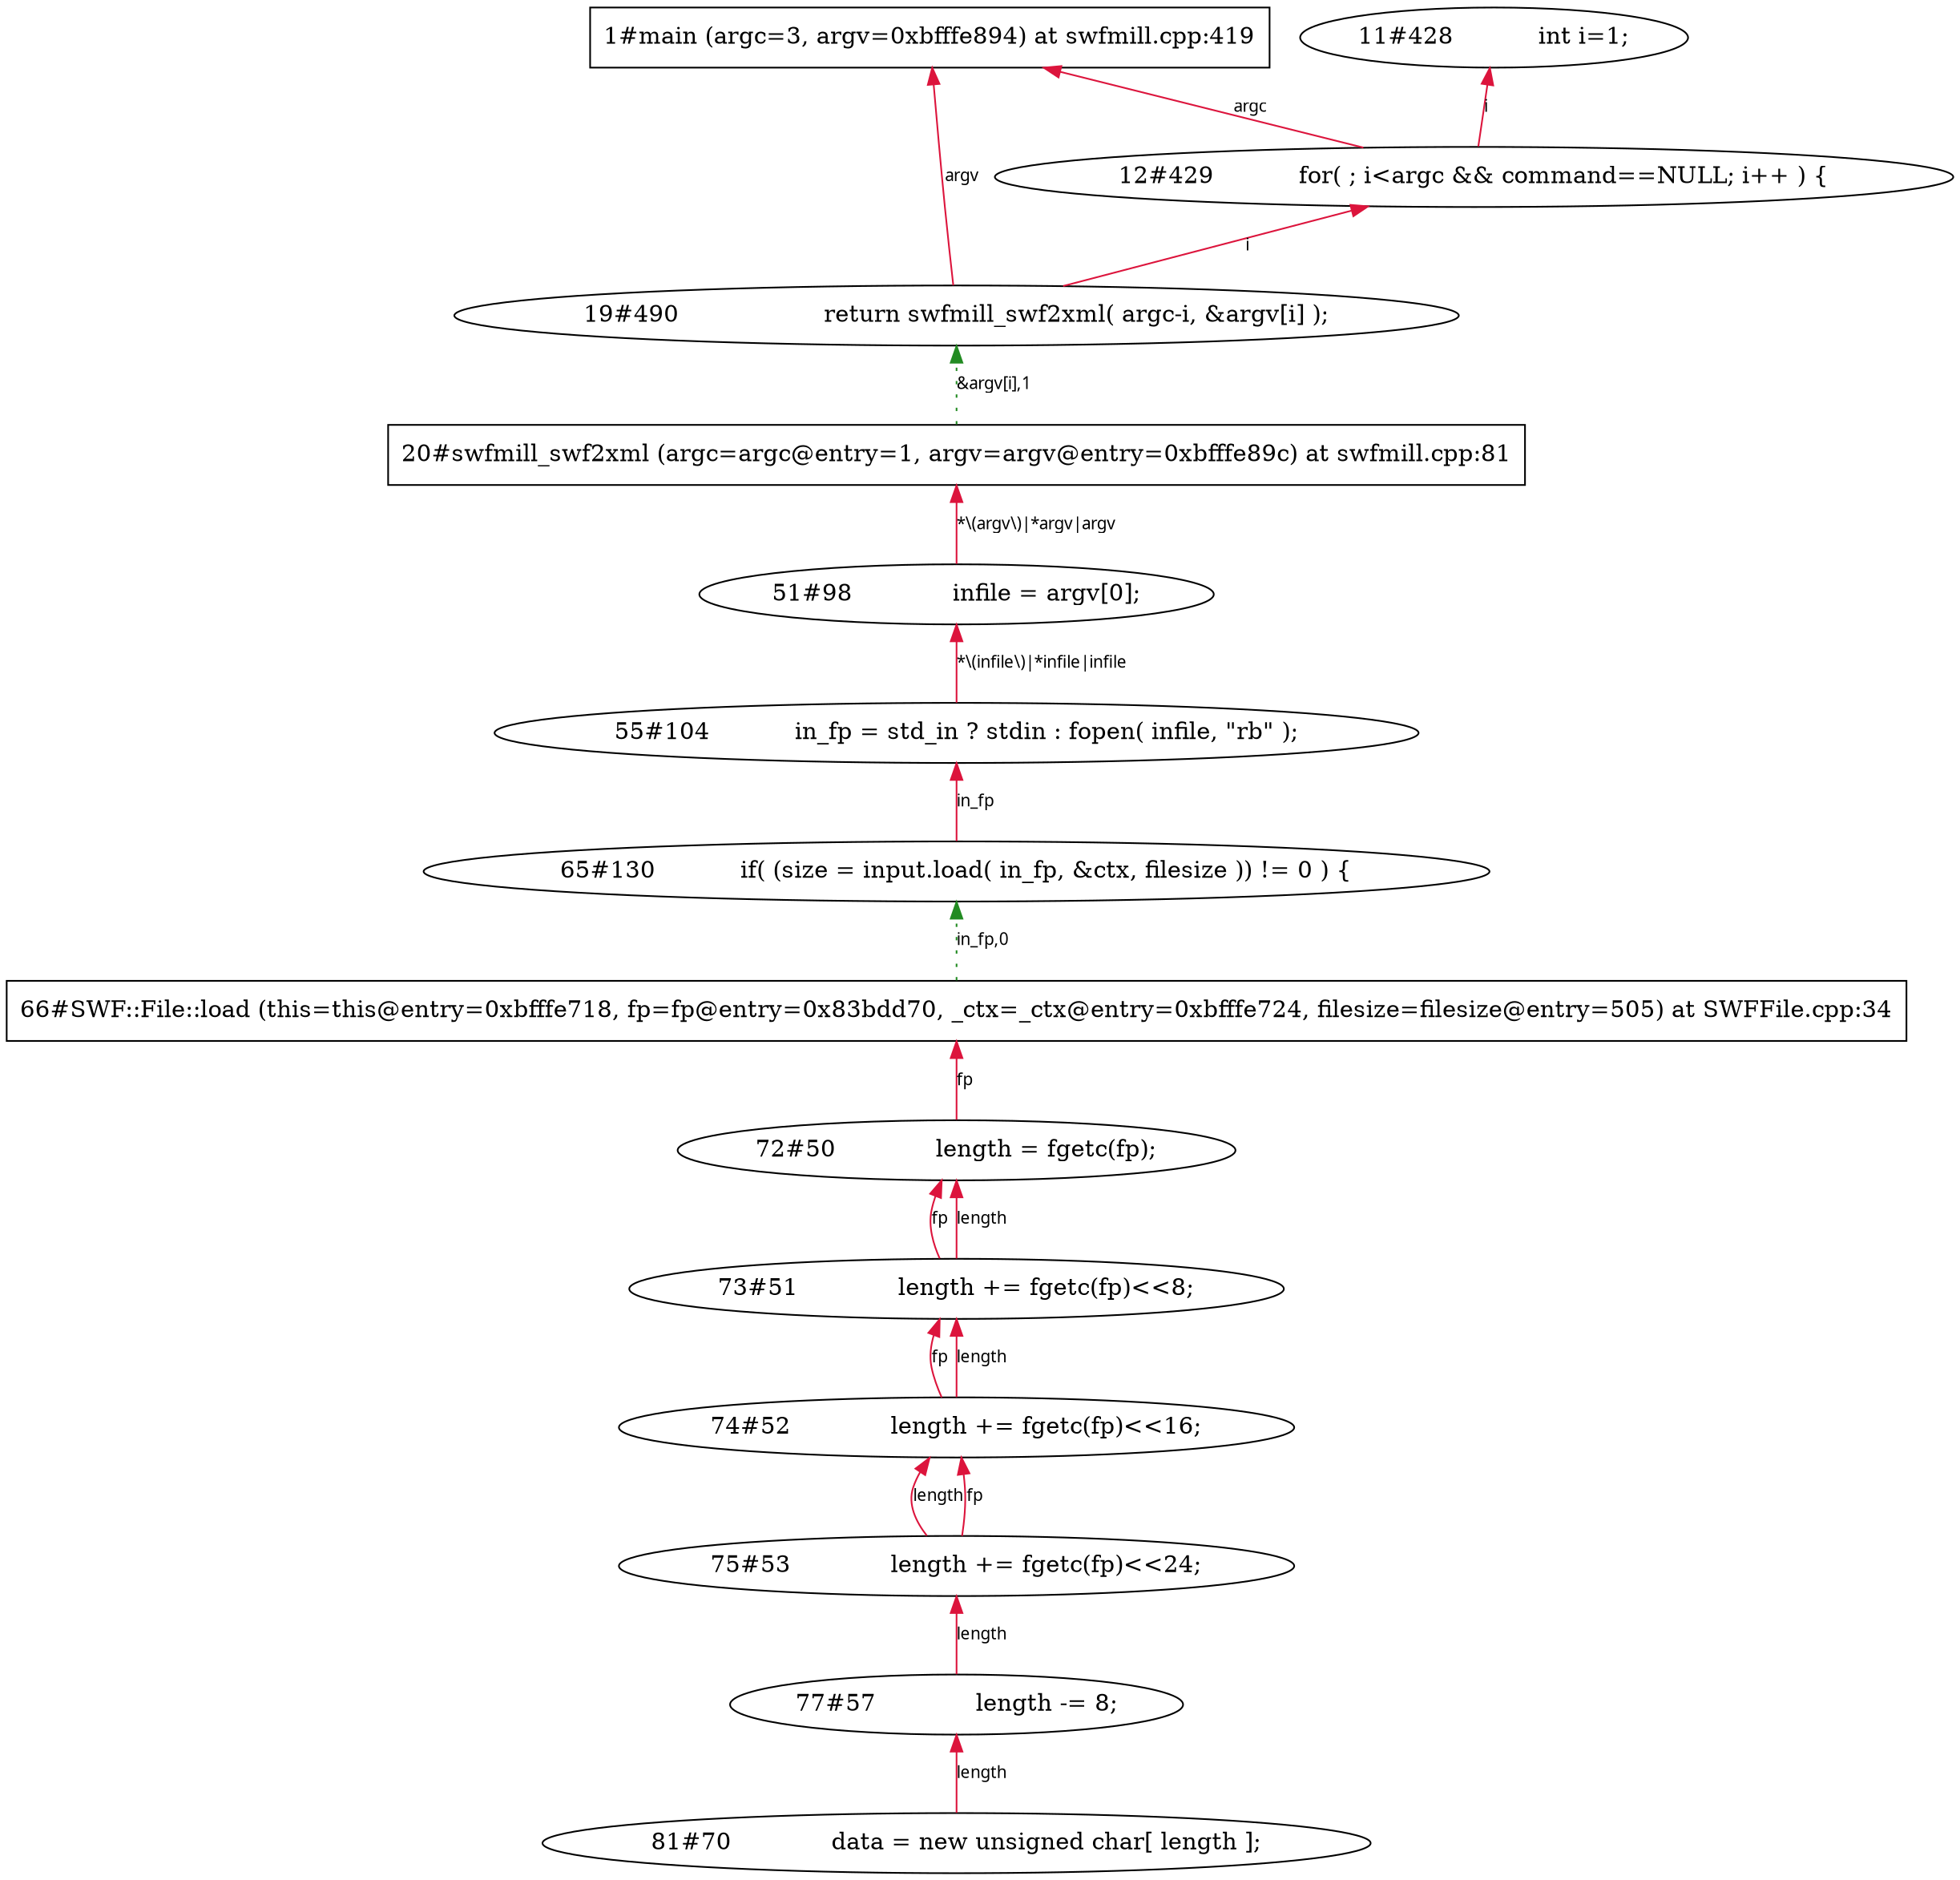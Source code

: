 digraph tiantgraph{
rankdir="BT";
"65#130		if( (size = input.load( in_fp, &ctx, filesize )) != 0 ) \{";
"66#SWF::File::load (this=this@entry=0xbfffe718, fp=fp@entry=0x83bdd70, _ctx=_ctx@entry=0xbfffe724, filesize=filesize@entry=505) at SWFFile.cpp:34"[shape="record"];
"1#main (argc=3, argv=0xbfffe894) at swfmill.cpp:419"[shape="record"];
"72#50		length = fgetc(fp);";
"73#51		length += fgetc(fp)<<8;";
"74#52		length += fgetc(fp)<<16;";
"75#53		length += fgetc(fp)<<24;";
"12#429		for( ; i<argc && command==NULL; i++ ) \{";
"77#57		length -= 8;";
"19#490			return swfmill_swf2xml( argc-i, &argv[i] );";
"81#70		data = new unsigned char[ length ];";
"51#98		infile = argv[0];";
"20#swfmill_swf2xml (argc=argc@entry=1, argv=argv@entry=0xbfffe89c) at swfmill.cpp:81"[shape="record"];
"55#104		in_fp = std_in ? stdin : fopen( infile, \"rb\" );";
"11#428		int i=1;";
edge [fontname = "Verdana", fontsize = 10, color="crimson", style="solid"];
"65#130		if( (size = input.load( in_fp, &ctx, filesize )) != 0 ) \{"->"55#104		in_fp = std_in ? stdin : fopen( infile, \"rb\" );"[label="in_fp"];
"72#50		length = fgetc(fp);"->"66#SWF::File::load (this=this@entry=0xbfffe718, fp=fp@entry=0x83bdd70, _ctx=_ctx@entry=0xbfffe724, filesize=filesize@entry=505) at SWFFile.cpp:34"[label="fp"];
"73#51		length += fgetc(fp)<<8;"->"72#50		length = fgetc(fp);"[label="fp"];
"73#51		length += fgetc(fp)<<8;"->"72#50		length = fgetc(fp);"[label="length"];
"74#52		length += fgetc(fp)<<16;"->"73#51		length += fgetc(fp)<<8;"[label="fp"];
"74#52		length += fgetc(fp)<<16;"->"73#51		length += fgetc(fp)<<8;"[label="length"];
"75#53		length += fgetc(fp)<<24;"->"74#52		length += fgetc(fp)<<16;"[label="length"];
"75#53		length += fgetc(fp)<<24;"->"74#52		length += fgetc(fp)<<16;"[label="fp"];
"12#429		for( ; i<argc && command==NULL; i++ ) \{"->"11#428		int i=1;"[label="i"];
"12#429		for( ; i<argc && command==NULL; i++ ) \{"->"1#main (argc=3, argv=0xbfffe894) at swfmill.cpp:419"[label="argc"];
"77#57		length -= 8;"->"75#53		length += fgetc(fp)<<24;"[label="length"];
"19#490			return swfmill_swf2xml( argc-i, &argv[i] );"->"12#429		for( ; i<argc && command==NULL; i++ ) \{"[label="i"];
"19#490			return swfmill_swf2xml( argc-i, &argv[i] );"->"1#main (argc=3, argv=0xbfffe894) at swfmill.cpp:419"[label="argv"];
"81#70		data = new unsigned char[ length ];"->"77#57		length -= 8;"[label="length"];
"51#98		infile = argv[0];"->"20#swfmill_swf2xml (argc=argc@entry=1, argv=argv@entry=0xbfffe89c) at swfmill.cpp:81"[label="*\\(argv\\)|*argv|argv"];
"55#104		in_fp = std_in ? stdin : fopen( infile, \"rb\" );"->"51#98		infile = argv[0];"[label="*\\(infile\\)|*infile|infile"];
"66#SWF::File::load (this=this@entry=0xbfffe718, fp=fp@entry=0x83bdd70, _ctx=_ctx@entry=0xbfffe724, filesize=filesize@entry=505) at SWFFile.cpp:34"->"65#130		if( (size = input.load( in_fp, &ctx, filesize )) != 0 ) \{"[label="in_fp,0",style="dotted", color="forestgreen"];
"20#swfmill_swf2xml (argc=argc@entry=1, argv=argv@entry=0xbfffe89c) at swfmill.cpp:81"->"19#490			return swfmill_swf2xml( argc-i, &argv[i] );"[label="&argv[i],1",style="dotted", color="forestgreen"];
}